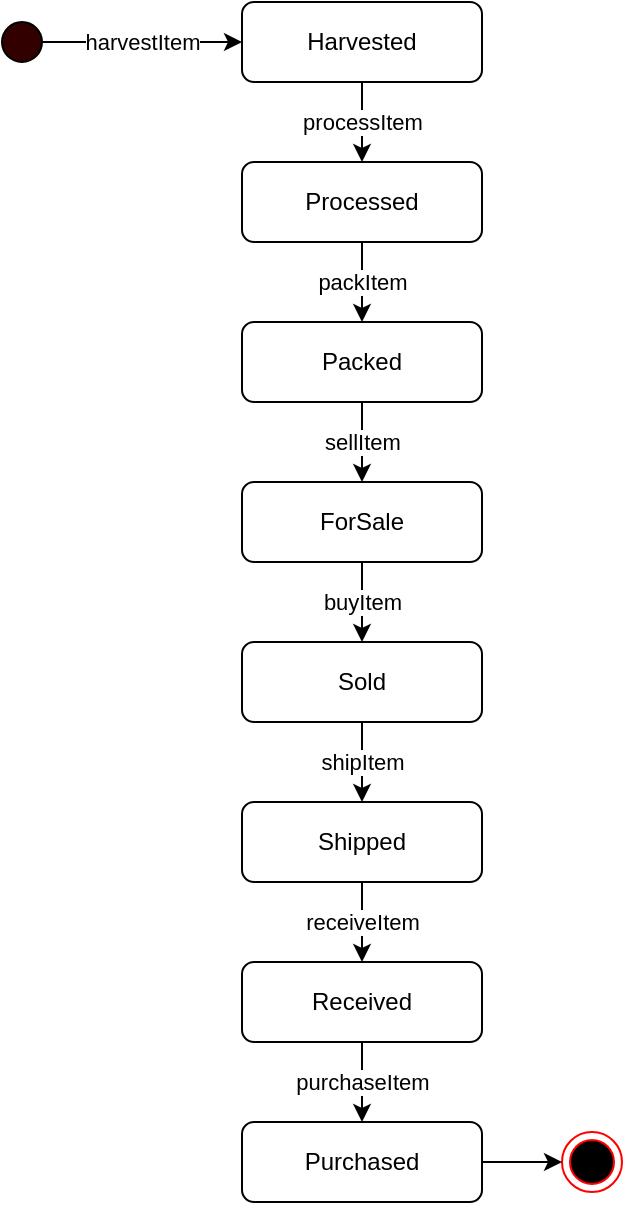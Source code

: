 <mxfile version="14.5.1" type="device"><diagram name="Page-1" id="13e1069c-82ec-6db2-03f1-153e76fe0fe0"><mxGraphModel dx="1106" dy="765" grid="1" gridSize="10" guides="1" tooltips="1" connect="1" arrows="1" fold="1" page="1" pageScale="1" pageWidth="1100" pageHeight="850" background="#ffffff" math="0" shadow="0"><root><mxCell id="0"/><mxCell id="1" parent="0"/><mxCell id="AHcMCTQEr5fH-B_3zWdd-1" value="" style="ellipse;whiteSpace=wrap;html=1;fillColor=#330000;" vertex="1" parent="1"><mxGeometry x="120" y="90" width="20" height="20" as="geometry"/></mxCell><mxCell id="AHcMCTQEr5fH-B_3zWdd-3" value="Harvested" style="rounded=1;whiteSpace=wrap;html=1;fillColor=none;" vertex="1" parent="1"><mxGeometry x="240" y="80" width="120" height="40" as="geometry"/></mxCell><mxCell id="AHcMCTQEr5fH-B_3zWdd-4" value="Processed" style="rounded=1;whiteSpace=wrap;html=1;fillColor=none;" vertex="1" parent="1"><mxGeometry x="240" y="160" width="120" height="40" as="geometry"/></mxCell><mxCell id="AHcMCTQEr5fH-B_3zWdd-5" value="harvestItem" style="endArrow=classic;html=1;exitX=1;exitY=0.5;exitDx=0;exitDy=0;entryX=0;entryY=0.5;entryDx=0;entryDy=0;" edge="1" parent="1" source="AHcMCTQEr5fH-B_3zWdd-1" target="AHcMCTQEr5fH-B_3zWdd-3"><mxGeometry width="50" height="50" relative="1" as="geometry"><mxPoint x="520" y="370" as="sourcePoint"/><mxPoint x="570" y="320" as="targetPoint"/></mxGeometry></mxCell><mxCell id="AHcMCTQEr5fH-B_3zWdd-6" value="processItem" style="endArrow=classic;html=1;exitX=0.5;exitY=1;exitDx=0;exitDy=0;entryX=0.5;entryY=0;entryDx=0;entryDy=0;" edge="1" parent="1" source="AHcMCTQEr5fH-B_3zWdd-3" target="AHcMCTQEr5fH-B_3zWdd-4"><mxGeometry width="50" height="50" relative="1" as="geometry"><mxPoint x="150" y="120" as="sourcePoint"/><mxPoint x="250" y="120" as="targetPoint"/></mxGeometry></mxCell><mxCell id="AHcMCTQEr5fH-B_3zWdd-7" value="Packed" style="rounded=1;whiteSpace=wrap;html=1;fillColor=none;" vertex="1" parent="1"><mxGeometry x="240" y="240" width="120" height="40" as="geometry"/></mxCell><mxCell id="AHcMCTQEr5fH-B_3zWdd-8" value="packItem" style="endArrow=classic;html=1;exitX=0.5;exitY=1;exitDx=0;exitDy=0;entryX=0.5;entryY=0;entryDx=0;entryDy=0;" edge="1" target="AHcMCTQEr5fH-B_3zWdd-7" parent="1" source="AHcMCTQEr5fH-B_3zWdd-4"><mxGeometry width="50" height="50" relative="1" as="geometry"><mxPoint x="300" y="230" as="sourcePoint"/><mxPoint x="250" y="220" as="targetPoint"/></mxGeometry></mxCell><mxCell id="AHcMCTQEr5fH-B_3zWdd-9" value="ForSale" style="rounded=1;whiteSpace=wrap;html=1;fillColor=none;" vertex="1" parent="1"><mxGeometry x="240" y="320" width="120" height="40" as="geometry"/></mxCell><mxCell id="AHcMCTQEr5fH-B_3zWdd-10" value="sellItem" style="endArrow=classic;html=1;entryX=0.5;entryY=0;entryDx=0;entryDy=0;" edge="1" target="AHcMCTQEr5fH-B_3zWdd-9" parent="1"><mxGeometry width="50" height="50" relative="1" as="geometry"><mxPoint x="300" y="280" as="sourcePoint"/><mxPoint x="250" y="300" as="targetPoint"/></mxGeometry></mxCell><mxCell id="AHcMCTQEr5fH-B_3zWdd-11" value="Sold" style="rounded=1;whiteSpace=wrap;html=1;fillColor=none;" vertex="1" parent="1"><mxGeometry x="240" y="400" width="120" height="40" as="geometry"/></mxCell><mxCell id="AHcMCTQEr5fH-B_3zWdd-12" value="buyItem" style="endArrow=classic;html=1;entryX=0.5;entryY=0;entryDx=0;entryDy=0;" edge="1" target="AHcMCTQEr5fH-B_3zWdd-11" parent="1"><mxGeometry width="50" height="50" relative="1" as="geometry"><mxPoint x="300" y="360" as="sourcePoint"/><mxPoint x="250" y="380" as="targetPoint"/></mxGeometry></mxCell><mxCell id="AHcMCTQEr5fH-B_3zWdd-13" value="Shipped" style="rounded=1;whiteSpace=wrap;html=1;fillColor=none;" vertex="1" parent="1"><mxGeometry x="240" y="480" width="120" height="40" as="geometry"/></mxCell><mxCell id="AHcMCTQEr5fH-B_3zWdd-17" value="shipItem" style="endArrow=classic;html=1;entryX=0.5;entryY=0;entryDx=0;entryDy=0;exitX=0.5;exitY=1;exitDx=0;exitDy=0;" edge="1" parent="1" source="AHcMCTQEr5fH-B_3zWdd-11" target="AHcMCTQEr5fH-B_3zWdd-13"><mxGeometry width="50" height="50" relative="1" as="geometry"><mxPoint x="380" y="440" as="sourcePoint"/><mxPoint x="310" y="410" as="targetPoint"/></mxGeometry></mxCell><mxCell id="AHcMCTQEr5fH-B_3zWdd-18" value="Received" style="rounded=1;whiteSpace=wrap;html=1;fillColor=none;" vertex="1" parent="1"><mxGeometry x="240" y="560" width="120" height="40" as="geometry"/></mxCell><mxCell id="AHcMCTQEr5fH-B_3zWdd-19" value="receiveItem" style="endArrow=classic;html=1;entryX=0.5;entryY=0;entryDx=0;entryDy=0;" edge="1" target="AHcMCTQEr5fH-B_3zWdd-18" parent="1"><mxGeometry width="50" height="50" relative="1" as="geometry"><mxPoint x="300" y="520" as="sourcePoint"/><mxPoint x="310" y="490" as="targetPoint"/></mxGeometry></mxCell><mxCell id="AHcMCTQEr5fH-B_3zWdd-20" value="Purchased" style="rounded=1;whiteSpace=wrap;html=1;fillColor=none;" vertex="1" parent="1"><mxGeometry x="240" y="640" width="120" height="40" as="geometry"/></mxCell><mxCell id="AHcMCTQEr5fH-B_3zWdd-21" value="purchaseItem" style="endArrow=classic;html=1;entryX=0.5;entryY=0;entryDx=0;entryDy=0;exitX=0.5;exitY=1;exitDx=0;exitDy=0;" edge="1" target="AHcMCTQEr5fH-B_3zWdd-20" parent="1" source="AHcMCTQEr5fH-B_3zWdd-18"><mxGeometry width="50" height="50" relative="1" as="geometry"><mxPoint x="300" y="600" as="sourcePoint"/><mxPoint x="310" y="570" as="targetPoint"/></mxGeometry></mxCell><mxCell id="AHcMCTQEr5fH-B_3zWdd-22" value="" style="ellipse;html=1;shape=endState;fillColor=#000000;strokeColor=#ff0000;" vertex="1" parent="1"><mxGeometry x="400" y="645" width="30" height="30" as="geometry"/></mxCell><mxCell id="AHcMCTQEr5fH-B_3zWdd-23" value="" style="endArrow=classic;html=1;exitX=1;exitY=0.5;exitDx=0;exitDy=0;entryX=0;entryY=0.5;entryDx=0;entryDy=0;" edge="1" parent="1" source="AHcMCTQEr5fH-B_3zWdd-20" target="AHcMCTQEr5fH-B_3zWdd-22"><mxGeometry width="50" height="50" relative="1" as="geometry"><mxPoint x="390" y="290" as="sourcePoint"/><mxPoint x="440" y="240" as="targetPoint"/></mxGeometry></mxCell></root></mxGraphModel></diagram></mxfile>